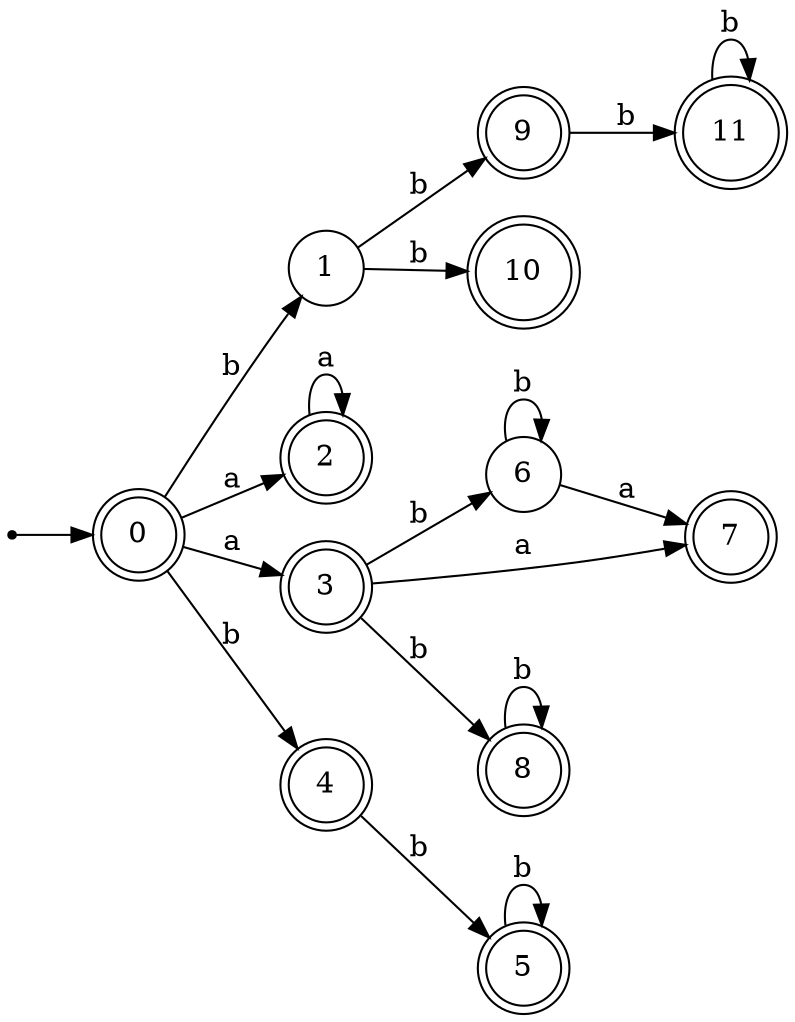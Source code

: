 digraph finite_state_machine {
rankdir=LR;
size="20,20";
node [shape = point]; "dummy0"
node [shape = doublecircle]; "0";"dummy0" -> "0";
node [shape = circle]; "1";
node [shape = doublecircle]; "2";node [shape = doublecircle]; "3";node [shape = doublecircle]; "4";node [shape = doublecircle]; "5";node [shape = circle]; "6";
node [shape = doublecircle]; "7";node [shape = doublecircle]; "8";node [shape = doublecircle]; "9";node [shape = doublecircle]; "10";node [shape = doublecircle]; "11";"0" -> "1" [label = "b"];
 "0" -> "4" [label = "b"];
 "0" -> "2" [label = "a"];
 "0" -> "3" [label = "a"];
 "4" -> "5" [label = "b"];
 "5" -> "5" [label = "b"];
 "3" -> "8" [label = "b"];
 "3" -> "6" [label = "b"];
 "3" -> "7" [label = "a"];
 "8" -> "8" [label = "b"];
 "6" -> "6" [label = "b"];
 "6" -> "7" [label = "a"];
 "2" -> "2" [label = "a"];
 "1" -> "9" [label = "b"];
 "1" -> "10" [label = "b"];
 "9" -> "11" [label = "b"];
 "11" -> "11" [label = "b"];
 }
